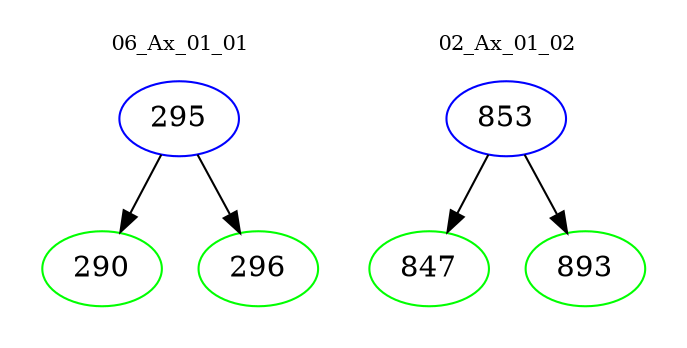 digraph{
subgraph cluster_0 {
color = white
label = "06_Ax_01_01";
fontsize=10;
T0_295 [label="295", color="blue"]
T0_295 -> T0_290 [color="black"]
T0_290 [label="290", color="green"]
T0_295 -> T0_296 [color="black"]
T0_296 [label="296", color="green"]
}
subgraph cluster_1 {
color = white
label = "02_Ax_01_02";
fontsize=10;
T1_853 [label="853", color="blue"]
T1_853 -> T1_847 [color="black"]
T1_847 [label="847", color="green"]
T1_853 -> T1_893 [color="black"]
T1_893 [label="893", color="green"]
}
}
